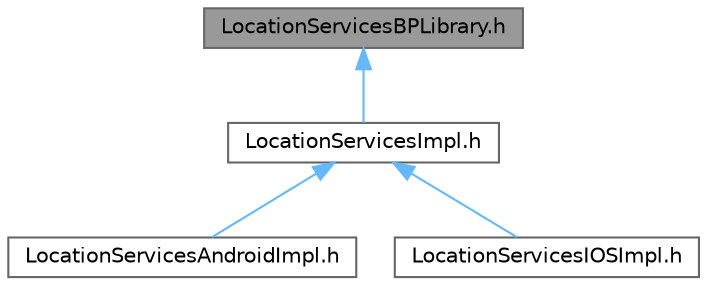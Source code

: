 digraph "LocationServicesBPLibrary.h"
{
 // INTERACTIVE_SVG=YES
 // LATEX_PDF_SIZE
  bgcolor="transparent";
  edge [fontname=Helvetica,fontsize=10,labelfontname=Helvetica,labelfontsize=10];
  node [fontname=Helvetica,fontsize=10,shape=box,height=0.2,width=0.4];
  Node1 [id="Node000001",label="LocationServicesBPLibrary.h",height=0.2,width=0.4,color="gray40", fillcolor="grey60", style="filled", fontcolor="black",tooltip=" "];
  Node1 -> Node2 [id="edge1_Node000001_Node000002",dir="back",color="steelblue1",style="solid",tooltip=" "];
  Node2 [id="Node000002",label="LocationServicesImpl.h",height=0.2,width=0.4,color="grey40", fillcolor="white", style="filled",URL="$d1/de3/LocationServicesImpl_8h.html",tooltip=" "];
  Node2 -> Node3 [id="edge2_Node000002_Node000003",dir="back",color="steelblue1",style="solid",tooltip=" "];
  Node3 [id="Node000003",label="LocationServicesAndroidImpl.h",height=0.2,width=0.4,color="grey40", fillcolor="white", style="filled",URL="$d1/da7/LocationServicesAndroidImpl_8h.html",tooltip=" "];
  Node2 -> Node4 [id="edge3_Node000002_Node000004",dir="back",color="steelblue1",style="solid",tooltip=" "];
  Node4 [id="Node000004",label="LocationServicesIOSImpl.h",height=0.2,width=0.4,color="grey40", fillcolor="white", style="filled",URL="$da/dea/LocationServicesIOSImpl_8h.html",tooltip=" "];
}
